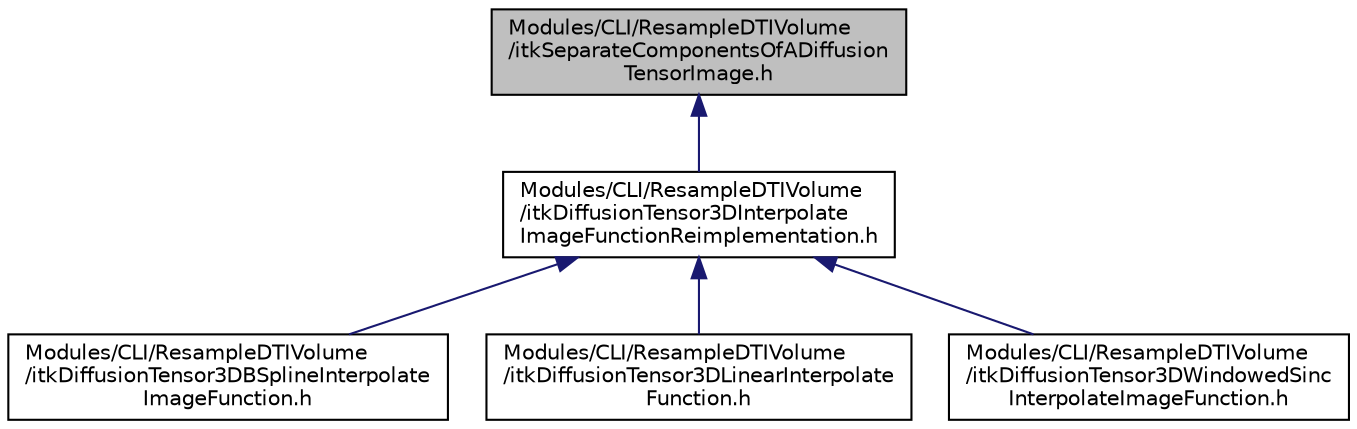 digraph "Modules/CLI/ResampleDTIVolume/itkSeparateComponentsOfADiffusionTensorImage.h"
{
  bgcolor="transparent";
  edge [fontname="Helvetica",fontsize="10",labelfontname="Helvetica",labelfontsize="10"];
  node [fontname="Helvetica",fontsize="10",shape=record];
  Node7 [label="Modules/CLI/ResampleDTIVolume\l/itkSeparateComponentsOfADiffusion\lTensorImage.h",height=0.2,width=0.4,color="black", fillcolor="grey75", style="filled", fontcolor="black"];
  Node7 -> Node8 [dir="back",color="midnightblue",fontsize="10",style="solid",fontname="Helvetica"];
  Node8 [label="Modules/CLI/ResampleDTIVolume\l/itkDiffusionTensor3DInterpolate\lImageFunctionReimplementation.h",height=0.2,width=0.4,color="black",URL="$itkDiffusionTensor3DInterpolateImageFunctionReimplementation_8h.html"];
  Node8 -> Node9 [dir="back",color="midnightblue",fontsize="10",style="solid",fontname="Helvetica"];
  Node9 [label="Modules/CLI/ResampleDTIVolume\l/itkDiffusionTensor3DBSplineInterpolate\lImageFunction.h",height=0.2,width=0.4,color="black",URL="$itkDiffusionTensor3DBSplineInterpolateImageFunction_8h.html"];
  Node8 -> Node10 [dir="back",color="midnightblue",fontsize="10",style="solid",fontname="Helvetica"];
  Node10 [label="Modules/CLI/ResampleDTIVolume\l/itkDiffusionTensor3DLinearInterpolate\lFunction.h",height=0.2,width=0.4,color="black",URL="$itkDiffusionTensor3DLinearInterpolateFunction_8h.html"];
  Node8 -> Node11 [dir="back",color="midnightblue",fontsize="10",style="solid",fontname="Helvetica"];
  Node11 [label="Modules/CLI/ResampleDTIVolume\l/itkDiffusionTensor3DWindowedSinc\lInterpolateImageFunction.h",height=0.2,width=0.4,color="black",URL="$itkDiffusionTensor3DWindowedSincInterpolateImageFunction_8h.html"];
}
